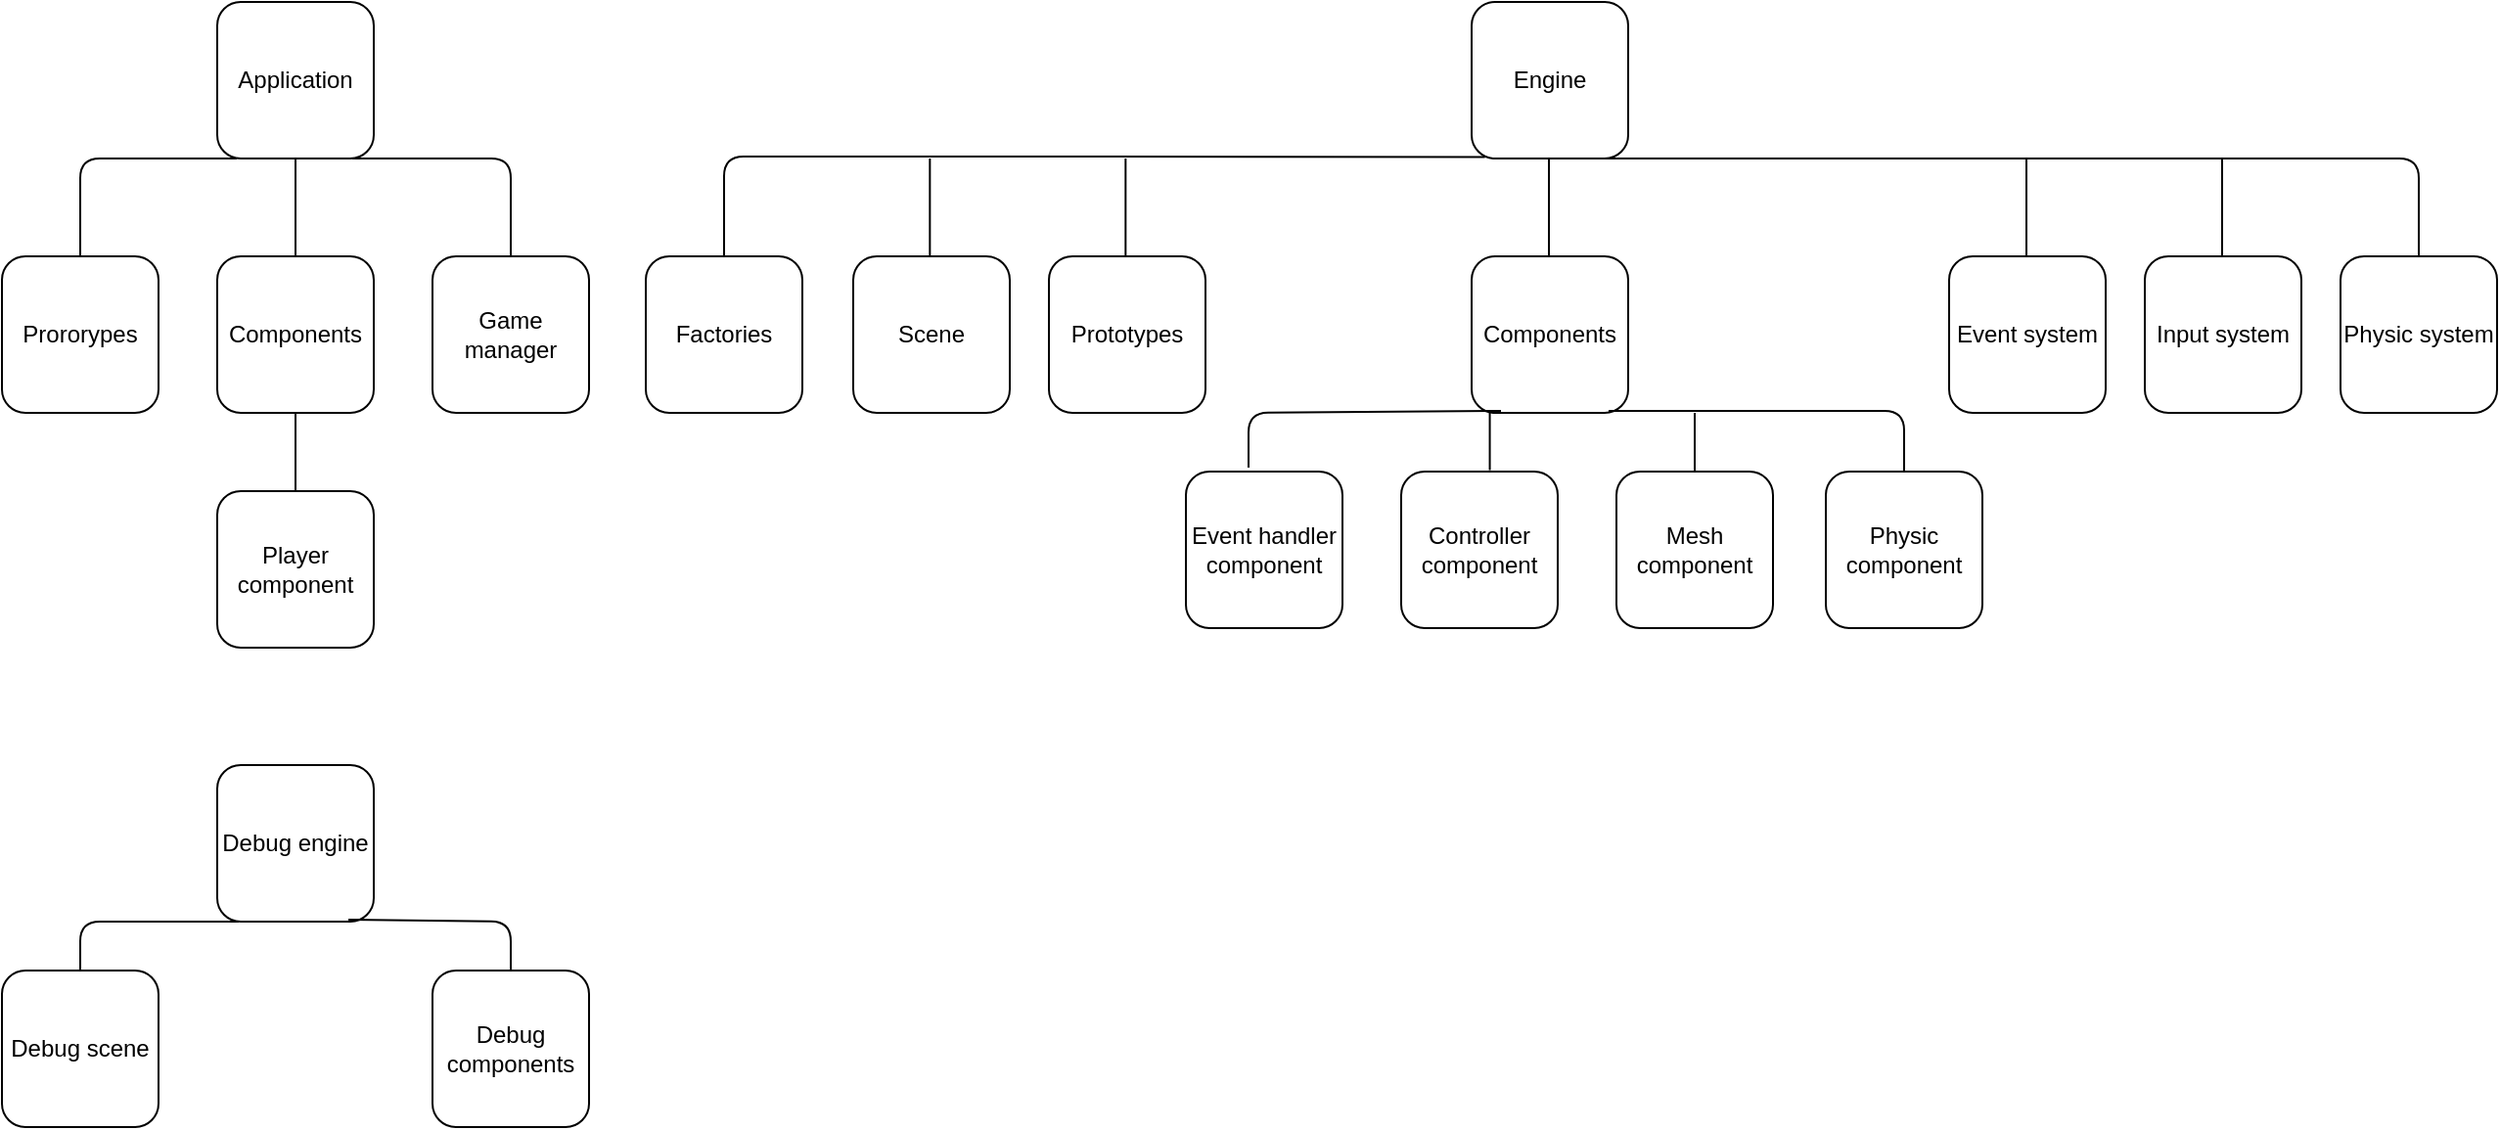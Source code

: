<mxfile version="14.0.0" type="device"><diagram id="kaXqdW5cp9V9mu8iQ_Gr" name="Page-1"><mxGraphModel dx="1447" dy="655" grid="1" gridSize="10" guides="1" tooltips="1" connect="1" arrows="1" fold="1" page="1" pageScale="1" pageWidth="827" pageHeight="1169" math="0" shadow="0"><root><mxCell id="0"/><mxCell id="1" parent="0"/><mxCell id="xUudYWSyz36KjlK9Gt_o-2" value="Application" style="whiteSpace=wrap;html=1;aspect=fixed;rounded=1;" vertex="1" parent="1"><mxGeometry x="200" y="50" width="80" height="80" as="geometry"/></mxCell><mxCell id="xUudYWSyz36KjlK9Gt_o-3" value="" style="endArrow=none;html=1;entryX=0.5;entryY=1;entryDx=0;entryDy=0;" edge="1" parent="1" target="xUudYWSyz36KjlK9Gt_o-2"><mxGeometry width="50" height="50" relative="1" as="geometry"><mxPoint x="240" y="180" as="sourcePoint"/><mxPoint x="170" y="150" as="targetPoint"/></mxGeometry></mxCell><mxCell id="xUudYWSyz36KjlK9Gt_o-4" value="Components" style="whiteSpace=wrap;html=1;aspect=fixed;rounded=1;" vertex="1" parent="1"><mxGeometry x="200" y="180" width="80" height="80" as="geometry"/></mxCell><mxCell id="xUudYWSyz36KjlK9Gt_o-5" value="Prororypes" style="whiteSpace=wrap;html=1;aspect=fixed;rounded=1;" vertex="1" parent="1"><mxGeometry x="90" y="180" width="80" height="80" as="geometry"/></mxCell><mxCell id="xUudYWSyz36KjlK9Gt_o-6" value="Game&lt;br&gt;manager" style="whiteSpace=wrap;html=1;aspect=fixed;rounded=1;" vertex="1" parent="1"><mxGeometry x="310" y="180" width="80" height="80" as="geometry"/></mxCell><mxCell id="xUudYWSyz36KjlK9Gt_o-7" value="Player&lt;br&gt;component" style="whiteSpace=wrap;html=1;aspect=fixed;rounded=1;" vertex="1" parent="1"><mxGeometry x="200" y="300" width="80" height="80" as="geometry"/></mxCell><mxCell id="xUudYWSyz36KjlK9Gt_o-10" value="" style="endArrow=none;html=1;exitX=0.5;exitY=0;exitDx=0;exitDy=0;entryX=0.5;entryY=1;entryDx=0;entryDy=0;" edge="1" parent="1" source="xUudYWSyz36KjlK9Gt_o-7" target="xUudYWSyz36KjlK9Gt_o-4"><mxGeometry width="50" height="50" relative="1" as="geometry"><mxPoint x="390" y="310" as="sourcePoint"/><mxPoint x="440" y="260" as="targetPoint"/></mxGeometry></mxCell><mxCell id="xUudYWSyz36KjlK9Gt_o-11" value="" style="endArrow=none;html=1;exitX=0.863;exitY=1;exitDx=0;exitDy=0;entryX=0.5;entryY=0;entryDx=0;entryDy=0;exitPerimeter=0;" edge="1" parent="1" source="xUudYWSyz36KjlK9Gt_o-2" target="xUudYWSyz36KjlK9Gt_o-6"><mxGeometry width="50" height="50" relative="1" as="geometry"><mxPoint x="250" y="310" as="sourcePoint"/><mxPoint x="250" y="270" as="targetPoint"/><Array as="points"><mxPoint x="350" y="130"/></Array></mxGeometry></mxCell><mxCell id="xUudYWSyz36KjlK9Gt_o-12" value="" style="endArrow=none;html=1;exitX=0.5;exitY=0;exitDx=0;exitDy=0;" edge="1" parent="1" source="xUudYWSyz36KjlK9Gt_o-5"><mxGeometry width="50" height="50" relative="1" as="geometry"><mxPoint x="260" y="320" as="sourcePoint"/><mxPoint x="210" y="130" as="targetPoint"/><Array as="points"><mxPoint x="130" y="130"/></Array></mxGeometry></mxCell><mxCell id="xUudYWSyz36KjlK9Gt_o-13" value="Engine" style="whiteSpace=wrap;html=1;aspect=fixed;rounded=1;" vertex="1" parent="1"><mxGeometry x="841" y="50" width="80" height="80" as="geometry"/></mxCell><mxCell id="xUudYWSyz36KjlK9Gt_o-14" value="Components" style="whiteSpace=wrap;html=1;aspect=fixed;rounded=1;" vertex="1" parent="1"><mxGeometry x="841" y="180" width="80" height="80" as="geometry"/></mxCell><mxCell id="xUudYWSyz36KjlK9Gt_o-15" value="Controller component" style="whiteSpace=wrap;html=1;aspect=fixed;rounded=1;" vertex="1" parent="1"><mxGeometry x="805" y="290" width="80" height="80" as="geometry"/></mxCell><mxCell id="xUudYWSyz36KjlK9Gt_o-16" value="Event handler component" style="whiteSpace=wrap;html=1;aspect=fixed;rounded=1;" vertex="1" parent="1"><mxGeometry x="695" y="290" width="80" height="80" as="geometry"/></mxCell><mxCell id="xUudYWSyz36KjlK9Gt_o-17" value="Mesh component" style="whiteSpace=wrap;html=1;aspect=fixed;rounded=1;" vertex="1" parent="1"><mxGeometry x="915" y="290" width="80" height="80" as="geometry"/></mxCell><mxCell id="xUudYWSyz36KjlK9Gt_o-18" value="Physic component" style="whiteSpace=wrap;html=1;aspect=fixed;rounded=1;" vertex="1" parent="1"><mxGeometry x="1022" y="290" width="80" height="80" as="geometry"/></mxCell><mxCell id="xUudYWSyz36KjlK9Gt_o-19" value="" style="endArrow=none;html=1;entryX=0.5;entryY=1;entryDx=0;entryDy=0;" edge="1" parent="1"><mxGeometry width="50" height="50" relative="1" as="geometry"><mxPoint x="880.5" y="180" as="sourcePoint"/><mxPoint x="880.5" y="130" as="targetPoint"/></mxGeometry></mxCell><mxCell id="xUudYWSyz36KjlK9Gt_o-20" value="" style="endArrow=none;html=1;exitX=0.4;exitY=-0.025;exitDx=0;exitDy=0;exitPerimeter=0;" edge="1" parent="1" source="xUudYWSyz36KjlK9Gt_o-16"><mxGeometry width="50" height="50" relative="1" as="geometry"><mxPoint x="791" y="270" as="sourcePoint"/><mxPoint x="856" y="259" as="targetPoint"/><Array as="points"><mxPoint x="727" y="260"/></Array></mxGeometry></mxCell><mxCell id="xUudYWSyz36KjlK9Gt_o-21" value="" style="endArrow=none;html=1;exitX=0.566;exitY=-0.009;exitDx=0;exitDy=0;entryX=0.116;entryY=0.996;entryDx=0;entryDy=0;entryPerimeter=0;exitPerimeter=0;" edge="1" parent="1" source="xUudYWSyz36KjlK9Gt_o-15" target="xUudYWSyz36KjlK9Gt_o-14"><mxGeometry width="50" height="50" relative="1" as="geometry"><mxPoint x="801" y="320" as="sourcePoint"/><mxPoint x="841" y="260" as="targetPoint"/></mxGeometry></mxCell><mxCell id="xUudYWSyz36KjlK9Gt_o-23" value="" style="endArrow=none;html=1;exitX=0.5;exitY=0;exitDx=0;exitDy=0;" edge="1" parent="1" source="xUudYWSyz36KjlK9Gt_o-18"><mxGeometry width="50" height="50" relative="1" as="geometry"><mxPoint x="811" y="270" as="sourcePoint"/><mxPoint x="911" y="259" as="targetPoint"/><Array as="points"><mxPoint x="1062" y="259"/></Array></mxGeometry></mxCell><mxCell id="xUudYWSyz36KjlK9Gt_o-27" value="" style="endArrow=none;html=1;exitX=0.5;exitY=0;exitDx=0;exitDy=0;" edge="1" parent="1" source="xUudYWSyz36KjlK9Gt_o-17"><mxGeometry width="50" height="50" relative="1" as="geometry"><mxPoint x="801" y="260" as="sourcePoint"/><mxPoint x="955" y="260" as="targetPoint"/></mxGeometry></mxCell><mxCell id="xUudYWSyz36KjlK9Gt_o-29" value="Factories" style="whiteSpace=wrap;html=1;aspect=fixed;rounded=1;" vertex="1" parent="1"><mxGeometry x="419" y="180" width="80" height="80" as="geometry"/></mxCell><mxCell id="xUudYWSyz36KjlK9Gt_o-30" value="" style="endArrow=none;html=1;entryX=0.5;entryY=0;entryDx=0;entryDy=0;exitX=0.085;exitY=0.99;exitDx=0;exitDy=0;exitPerimeter=0;" edge="1" parent="1" source="xUudYWSyz36KjlK9Gt_o-13" target="xUudYWSyz36KjlK9Gt_o-29"><mxGeometry width="50" height="50" relative="1" as="geometry"><mxPoint x="675" y="320" as="sourcePoint"/><mxPoint x="725" y="270" as="targetPoint"/><Array as="points"><mxPoint x="645" y="129"/><mxPoint x="459" y="129"/></Array></mxGeometry></mxCell><mxCell id="xUudYWSyz36KjlK9Gt_o-31" value="Prototypes" style="whiteSpace=wrap;html=1;aspect=fixed;rounded=1;" vertex="1" parent="1"><mxGeometry x="625" y="180" width="80" height="80" as="geometry"/></mxCell><mxCell id="xUudYWSyz36KjlK9Gt_o-32" value="" style="endArrow=none;html=1;exitX=0.75;exitY=1;exitDx=0;exitDy=0;entryX=0.5;entryY=0;entryDx=0;entryDy=0;" edge="1" parent="1" source="xUudYWSyz36KjlK9Gt_o-13" target="xUudYWSyz36KjlK9Gt_o-35"><mxGeometry width="50" height="50" relative="1" as="geometry"><mxPoint x="1065" y="260" as="sourcePoint"/><mxPoint x="1325" y="170" as="targetPoint"/><Array as="points"><mxPoint x="1325" y="130"/></Array></mxGeometry></mxCell><mxCell id="xUudYWSyz36KjlK9Gt_o-33" value="Event system" style="whiteSpace=wrap;html=1;aspect=fixed;rounded=1;" vertex="1" parent="1"><mxGeometry x="1085" y="180" width="80" height="80" as="geometry"/></mxCell><mxCell id="xUudYWSyz36KjlK9Gt_o-34" value="Input system" style="whiteSpace=wrap;html=1;aspect=fixed;rounded=1;" vertex="1" parent="1"><mxGeometry x="1185" y="180" width="80" height="80" as="geometry"/></mxCell><mxCell id="xUudYWSyz36KjlK9Gt_o-35" value="Physic system" style="whiteSpace=wrap;html=1;aspect=fixed;rounded=1;" vertex="1" parent="1"><mxGeometry x="1285" y="180" width="80" height="80" as="geometry"/></mxCell><mxCell id="xUudYWSyz36KjlK9Gt_o-36" value="Scene" style="whiteSpace=wrap;html=1;aspect=fixed;rounded=1;" vertex="1" parent="1"><mxGeometry x="525" y="180" width="80" height="80" as="geometry"/></mxCell><mxCell id="xUudYWSyz36KjlK9Gt_o-38" value="" style="endArrow=none;html=1;exitX=0.5;exitY=0;exitDx=0;exitDy=0;" edge="1" parent="1"><mxGeometry width="50" height="50" relative="1" as="geometry"><mxPoint x="1124.5" y="180" as="sourcePoint"/><mxPoint x="1124.5" y="130" as="targetPoint"/></mxGeometry></mxCell><mxCell id="xUudYWSyz36KjlK9Gt_o-39" value="" style="endArrow=none;html=1;exitX=0.5;exitY=0;exitDx=0;exitDy=0;" edge="1" parent="1"><mxGeometry width="50" height="50" relative="1" as="geometry"><mxPoint x="1224.5" y="180" as="sourcePoint"/><mxPoint x="1224.5" y="130" as="targetPoint"/></mxGeometry></mxCell><mxCell id="xUudYWSyz36KjlK9Gt_o-44" value="" style="endArrow=none;html=1;exitX=0.5;exitY=0;exitDx=0;exitDy=0;" edge="1" parent="1"><mxGeometry width="50" height="50" relative="1" as="geometry"><mxPoint x="664.17" y="180" as="sourcePoint"/><mxPoint x="664.17" y="130" as="targetPoint"/></mxGeometry></mxCell><mxCell id="xUudYWSyz36KjlK9Gt_o-45" value="" style="endArrow=none;html=1;exitX=0.5;exitY=0;exitDx=0;exitDy=0;" edge="1" parent="1"><mxGeometry width="50" height="50" relative="1" as="geometry"><mxPoint x="564.17" y="180" as="sourcePoint"/><mxPoint x="564.17" y="130" as="targetPoint"/></mxGeometry></mxCell><mxCell id="xUudYWSyz36KjlK9Gt_o-46" value="Debug engine" style="whiteSpace=wrap;html=1;aspect=fixed;rounded=1;" vertex="1" parent="1"><mxGeometry x="200" y="440" width="80" height="80" as="geometry"/></mxCell><mxCell id="xUudYWSyz36KjlK9Gt_o-47" value="Debug components" style="whiteSpace=wrap;html=1;aspect=fixed;rounded=1;" vertex="1" parent="1"><mxGeometry x="310" y="545" width="80" height="80" as="geometry"/></mxCell><mxCell id="xUudYWSyz36KjlK9Gt_o-48" value="Debug scene" style="whiteSpace=wrap;html=1;aspect=fixed;rounded=1;" vertex="1" parent="1"><mxGeometry x="90" y="545" width="80" height="80" as="geometry"/></mxCell><mxCell id="xUudYWSyz36KjlK9Gt_o-49" value="" style="endArrow=none;html=1;entryX=0.138;entryY=1;entryDx=0;entryDy=0;exitX=0.5;exitY=0;exitDx=0;exitDy=0;entryPerimeter=0;" edge="1" parent="1" source="xUudYWSyz36KjlK9Gt_o-48" target="xUudYWSyz36KjlK9Gt_o-46"><mxGeometry width="50" height="50" relative="1" as="geometry"><mxPoint x="190" y="630" as="sourcePoint"/><mxPoint x="240" y="580" as="targetPoint"/><Array as="points"><mxPoint x="130" y="520"/></Array></mxGeometry></mxCell><mxCell id="xUudYWSyz36KjlK9Gt_o-50" value="" style="endArrow=none;html=1;exitX=0.5;exitY=0;exitDx=0;exitDy=0;entryX=0.838;entryY=0.988;entryDx=0;entryDy=0;entryPerimeter=0;" edge="1" parent="1" source="xUudYWSyz36KjlK9Gt_o-47" target="xUudYWSyz36KjlK9Gt_o-46"><mxGeometry width="50" height="50" relative="1" as="geometry"><mxPoint x="300" y="560" as="sourcePoint"/><mxPoint x="300" y="510" as="targetPoint"/><Array as="points"><mxPoint x="350" y="520"/></Array></mxGeometry></mxCell></root></mxGraphModel></diagram></mxfile>